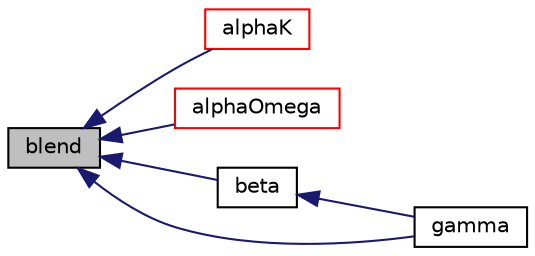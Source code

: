 digraph "blend"
{
  bgcolor="transparent";
  edge [fontname="Helvetica",fontsize="10",labelfontname="Helvetica",labelfontsize="10"];
  node [fontname="Helvetica",fontsize="10",shape=record];
  rankdir="LR";
  Node1 [label="blend",height=0.2,width=0.4,color="black", fillcolor="grey75", style="filled", fontcolor="black"];
  Node1 -> Node2 [dir="back",color="midnightblue",fontsize="10",style="solid",fontname="Helvetica"];
  Node2 [label="alphaK",height=0.2,width=0.4,color="red",URL="$a01244.html#ad776870b7ba1cb927beb7babd186e87d"];
  Node1 -> Node3 [dir="back",color="midnightblue",fontsize="10",style="solid",fontname="Helvetica"];
  Node3 [label="alphaOmega",height=0.2,width=0.4,color="red",URL="$a01244.html#a5632dc68668a347331980e6b57cbad9f"];
  Node1 -> Node4 [dir="back",color="midnightblue",fontsize="10",style="solid",fontname="Helvetica"];
  Node4 [label="beta",height=0.2,width=0.4,color="black",URL="$a01244.html#a9cdd6dbba8dfc26cdfcb03b8d42bfb32"];
  Node4 -> Node5 [dir="back",color="midnightblue",fontsize="10",style="solid",fontname="Helvetica"];
  Node5 [label="gamma",height=0.2,width=0.4,color="black",URL="$a01244.html#abb606f880d325889c6b50cd29163f15d"];
  Node1 -> Node5 [dir="back",color="midnightblue",fontsize="10",style="solid",fontname="Helvetica"];
}
